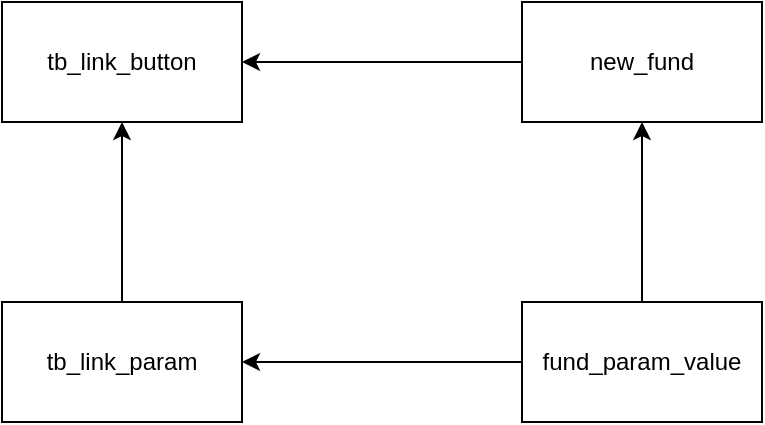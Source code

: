 <mxfile version="13.8.0" type="github">
  <diagram id="xY7UBoQyRRJtM02vzFcS" name="第 1 页">
    <mxGraphModel dx="1422" dy="762" grid="1" gridSize="10" guides="1" tooltips="1" connect="1" arrows="1" fold="1" page="1" pageScale="1" pageWidth="827" pageHeight="1169" math="0" shadow="0">
      <root>
        <mxCell id="0" />
        <mxCell id="1" parent="0" />
        <mxCell id="fEkJ1XnK79Wk73MfpjPa-1" value="tb_link_button" style="rounded=0;whiteSpace=wrap;html=1;" vertex="1" parent="1">
          <mxGeometry x="260" y="310" width="120" height="60" as="geometry" />
        </mxCell>
        <mxCell id="fEkJ1XnK79Wk73MfpjPa-6" style="edgeStyle=orthogonalEdgeStyle;rounded=0;orthogonalLoop=1;jettySize=auto;html=1;entryX=0.5;entryY=1;entryDx=0;entryDy=0;" edge="1" parent="1" source="fEkJ1XnK79Wk73MfpjPa-2" target="fEkJ1XnK79Wk73MfpjPa-1">
          <mxGeometry relative="1" as="geometry" />
        </mxCell>
        <mxCell id="fEkJ1XnK79Wk73MfpjPa-2" value="tb_link_param" style="rounded=0;whiteSpace=wrap;html=1;" vertex="1" parent="1">
          <mxGeometry x="260" y="460" width="120" height="60" as="geometry" />
        </mxCell>
        <mxCell id="fEkJ1XnK79Wk73MfpjPa-5" style="edgeStyle=orthogonalEdgeStyle;rounded=0;orthogonalLoop=1;jettySize=auto;html=1;entryX=1;entryY=0.5;entryDx=0;entryDy=0;" edge="1" parent="1" source="fEkJ1XnK79Wk73MfpjPa-3" target="fEkJ1XnK79Wk73MfpjPa-1">
          <mxGeometry relative="1" as="geometry" />
        </mxCell>
        <mxCell id="fEkJ1XnK79Wk73MfpjPa-3" value="new_fund" style="rounded=0;whiteSpace=wrap;html=1;" vertex="1" parent="1">
          <mxGeometry x="520" y="310" width="120" height="60" as="geometry" />
        </mxCell>
        <mxCell id="fEkJ1XnK79Wk73MfpjPa-7" style="edgeStyle=orthogonalEdgeStyle;rounded=0;orthogonalLoop=1;jettySize=auto;html=1;" edge="1" parent="1" source="fEkJ1XnK79Wk73MfpjPa-4" target="fEkJ1XnK79Wk73MfpjPa-3">
          <mxGeometry relative="1" as="geometry" />
        </mxCell>
        <mxCell id="fEkJ1XnK79Wk73MfpjPa-8" style="edgeStyle=orthogonalEdgeStyle;rounded=0;orthogonalLoop=1;jettySize=auto;html=1;" edge="1" parent="1" source="fEkJ1XnK79Wk73MfpjPa-4" target="fEkJ1XnK79Wk73MfpjPa-2">
          <mxGeometry relative="1" as="geometry" />
        </mxCell>
        <mxCell id="fEkJ1XnK79Wk73MfpjPa-4" value="fund_param_value" style="rounded=0;whiteSpace=wrap;html=1;" vertex="1" parent="1">
          <mxGeometry x="520" y="460" width="120" height="60" as="geometry" />
        </mxCell>
      </root>
    </mxGraphModel>
  </diagram>
</mxfile>

